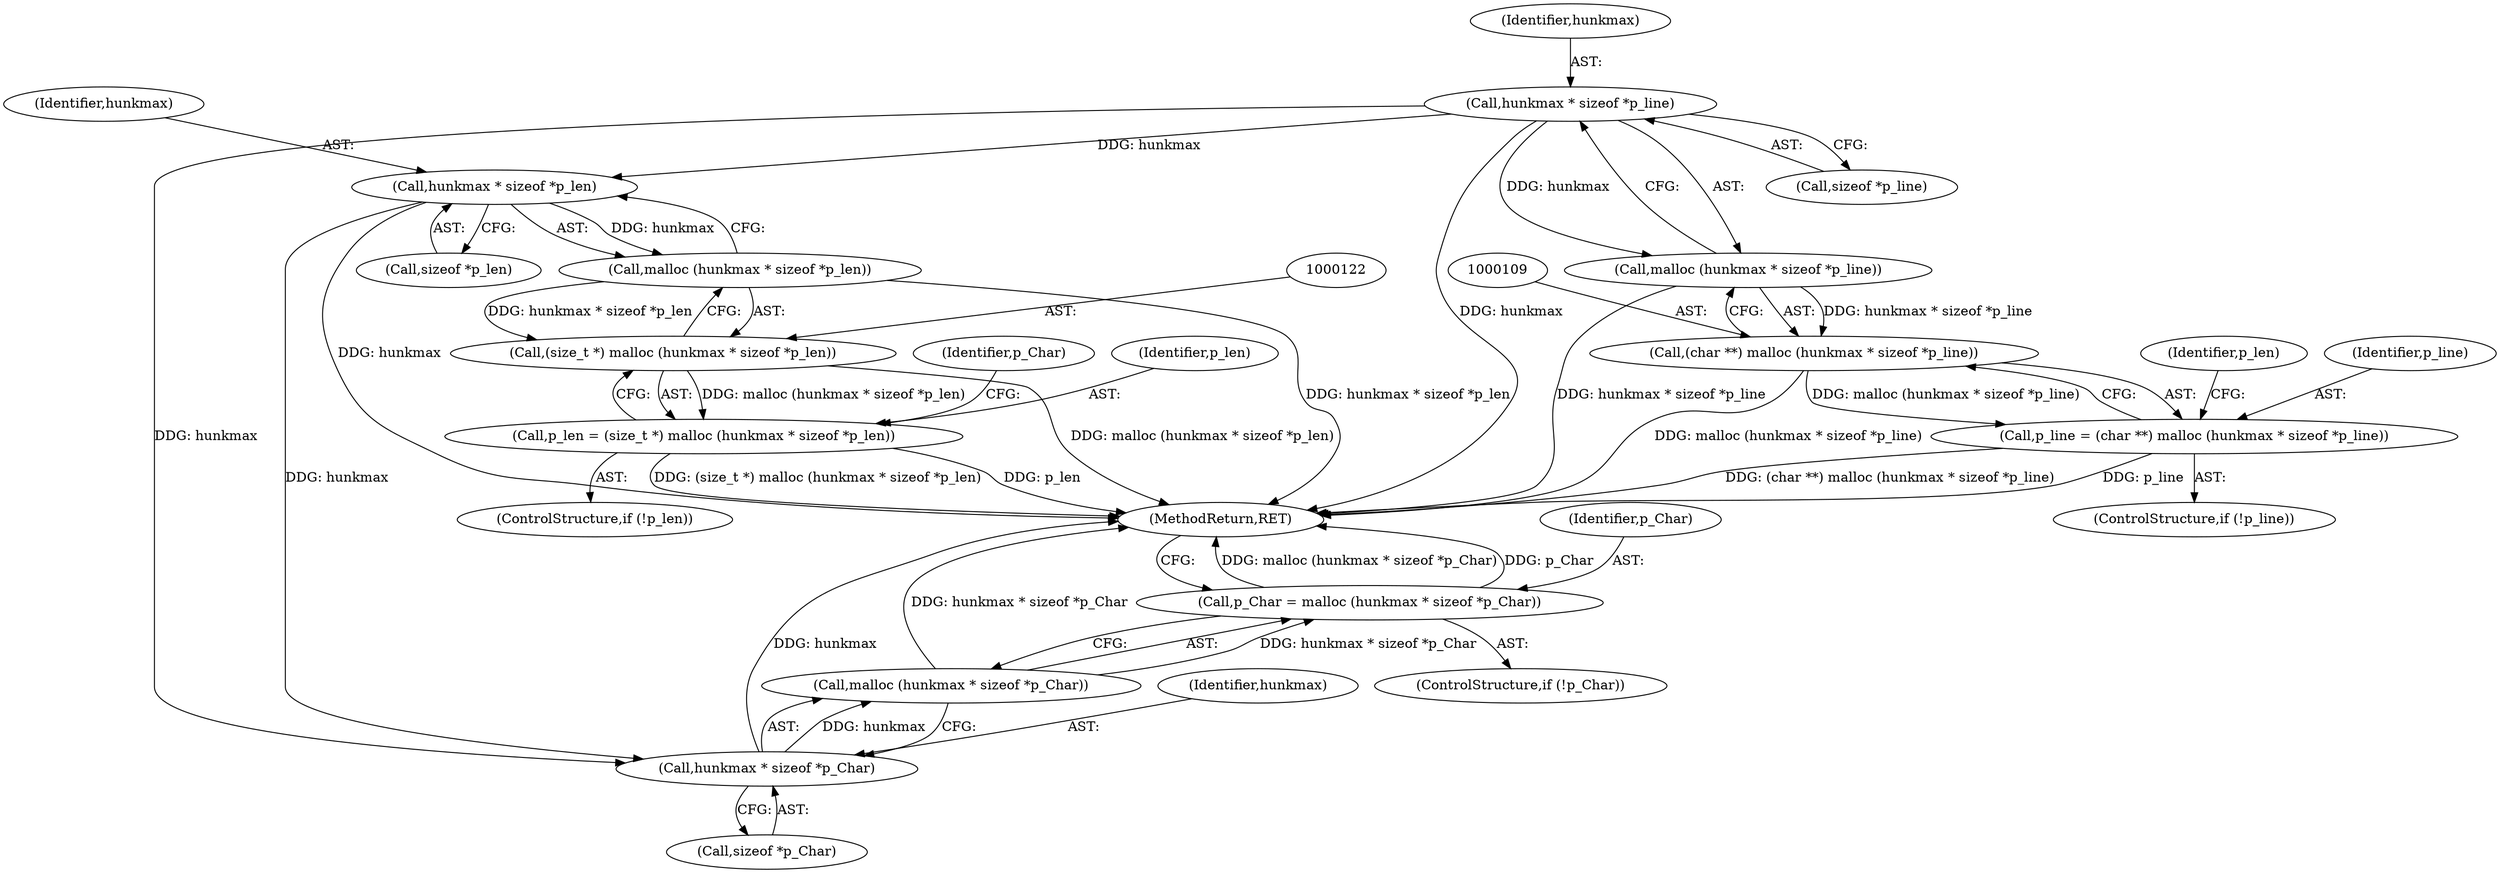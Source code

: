 digraph "1_savannah_0c08d7a902c6fdd49b704623a12d8d672ef18944_1@API" {
"1000111" [label="(Call,hunkmax * sizeof *p_line)"];
"1000110" [label="(Call,malloc (hunkmax * sizeof *p_line))"];
"1000108" [label="(Call,(char **) malloc (hunkmax * sizeof *p_line))"];
"1000106" [label="(Call,p_line = (char **) malloc (hunkmax * sizeof *p_line))"];
"1000124" [label="(Call,hunkmax * sizeof *p_len)"];
"1000123" [label="(Call,malloc (hunkmax * sizeof *p_len))"];
"1000121" [label="(Call,(size_t *) malloc (hunkmax * sizeof *p_len))"];
"1000119" [label="(Call,p_len = (size_t *) malloc (hunkmax * sizeof *p_len))"];
"1000135" [label="(Call,hunkmax * sizeof *p_Char)"];
"1000134" [label="(Call,malloc (hunkmax * sizeof *p_Char))"];
"1000132" [label="(Call,p_Char = malloc (hunkmax * sizeof *p_Char))"];
"1000136" [label="(Identifier,hunkmax)"];
"1000113" [label="(Call,sizeof *p_line)"];
"1000126" [label="(Call,sizeof *p_len)"];
"1000116" [label="(ControlStructure,if (!p_len))"];
"1000135" [label="(Call,hunkmax * sizeof *p_Char)"];
"1000124" [label="(Call,hunkmax * sizeof *p_len)"];
"1000119" [label="(Call,p_len = (size_t *) malloc (hunkmax * sizeof *p_len))"];
"1000133" [label="(Identifier,p_Char)"];
"1000103" [label="(ControlStructure,if (!p_line))"];
"1000134" [label="(Call,malloc (hunkmax * sizeof *p_Char))"];
"1000120" [label="(Identifier,p_len)"];
"1000129" [label="(ControlStructure,if (!p_Char))"];
"1000123" [label="(Call,malloc (hunkmax * sizeof *p_len))"];
"1000121" [label="(Call,(size_t *) malloc (hunkmax * sizeof *p_len))"];
"1000110" [label="(Call,malloc (hunkmax * sizeof *p_line))"];
"1000111" [label="(Call,hunkmax * sizeof *p_line)"];
"1000108" [label="(Call,(char **) malloc (hunkmax * sizeof *p_line))"];
"1000131" [label="(Identifier,p_Char)"];
"1000106" [label="(Call,p_line = (char **) malloc (hunkmax * sizeof *p_line))"];
"1000140" [label="(MethodReturn,RET)"];
"1000125" [label="(Identifier,hunkmax)"];
"1000137" [label="(Call,sizeof *p_Char)"];
"1000132" [label="(Call,p_Char = malloc (hunkmax * sizeof *p_Char))"];
"1000112" [label="(Identifier,hunkmax)"];
"1000118" [label="(Identifier,p_len)"];
"1000107" [label="(Identifier,p_line)"];
"1000111" -> "1000110"  [label="AST: "];
"1000111" -> "1000113"  [label="CFG: "];
"1000112" -> "1000111"  [label="AST: "];
"1000113" -> "1000111"  [label="AST: "];
"1000110" -> "1000111"  [label="CFG: "];
"1000111" -> "1000140"  [label="DDG: hunkmax"];
"1000111" -> "1000110"  [label="DDG: hunkmax"];
"1000111" -> "1000124"  [label="DDG: hunkmax"];
"1000111" -> "1000135"  [label="DDG: hunkmax"];
"1000110" -> "1000108"  [label="AST: "];
"1000108" -> "1000110"  [label="CFG: "];
"1000110" -> "1000140"  [label="DDG: hunkmax * sizeof *p_line"];
"1000110" -> "1000108"  [label="DDG: hunkmax * sizeof *p_line"];
"1000108" -> "1000106"  [label="AST: "];
"1000109" -> "1000108"  [label="AST: "];
"1000106" -> "1000108"  [label="CFG: "];
"1000108" -> "1000140"  [label="DDG: malloc (hunkmax * sizeof *p_line)"];
"1000108" -> "1000106"  [label="DDG: malloc (hunkmax * sizeof *p_line)"];
"1000106" -> "1000103"  [label="AST: "];
"1000107" -> "1000106"  [label="AST: "];
"1000118" -> "1000106"  [label="CFG: "];
"1000106" -> "1000140"  [label="DDG: (char **) malloc (hunkmax * sizeof *p_line)"];
"1000106" -> "1000140"  [label="DDG: p_line"];
"1000124" -> "1000123"  [label="AST: "];
"1000124" -> "1000126"  [label="CFG: "];
"1000125" -> "1000124"  [label="AST: "];
"1000126" -> "1000124"  [label="AST: "];
"1000123" -> "1000124"  [label="CFG: "];
"1000124" -> "1000140"  [label="DDG: hunkmax"];
"1000124" -> "1000123"  [label="DDG: hunkmax"];
"1000124" -> "1000135"  [label="DDG: hunkmax"];
"1000123" -> "1000121"  [label="AST: "];
"1000121" -> "1000123"  [label="CFG: "];
"1000123" -> "1000140"  [label="DDG: hunkmax * sizeof *p_len"];
"1000123" -> "1000121"  [label="DDG: hunkmax * sizeof *p_len"];
"1000121" -> "1000119"  [label="AST: "];
"1000122" -> "1000121"  [label="AST: "];
"1000119" -> "1000121"  [label="CFG: "];
"1000121" -> "1000140"  [label="DDG: malloc (hunkmax * sizeof *p_len)"];
"1000121" -> "1000119"  [label="DDG: malloc (hunkmax * sizeof *p_len)"];
"1000119" -> "1000116"  [label="AST: "];
"1000120" -> "1000119"  [label="AST: "];
"1000131" -> "1000119"  [label="CFG: "];
"1000119" -> "1000140"  [label="DDG: (size_t *) malloc (hunkmax * sizeof *p_len)"];
"1000119" -> "1000140"  [label="DDG: p_len"];
"1000135" -> "1000134"  [label="AST: "];
"1000135" -> "1000137"  [label="CFG: "];
"1000136" -> "1000135"  [label="AST: "];
"1000137" -> "1000135"  [label="AST: "];
"1000134" -> "1000135"  [label="CFG: "];
"1000135" -> "1000140"  [label="DDG: hunkmax"];
"1000135" -> "1000134"  [label="DDG: hunkmax"];
"1000134" -> "1000132"  [label="AST: "];
"1000132" -> "1000134"  [label="CFG: "];
"1000134" -> "1000140"  [label="DDG: hunkmax * sizeof *p_Char"];
"1000134" -> "1000132"  [label="DDG: hunkmax * sizeof *p_Char"];
"1000132" -> "1000129"  [label="AST: "];
"1000133" -> "1000132"  [label="AST: "];
"1000140" -> "1000132"  [label="CFG: "];
"1000132" -> "1000140"  [label="DDG: malloc (hunkmax * sizeof *p_Char)"];
"1000132" -> "1000140"  [label="DDG: p_Char"];
}
